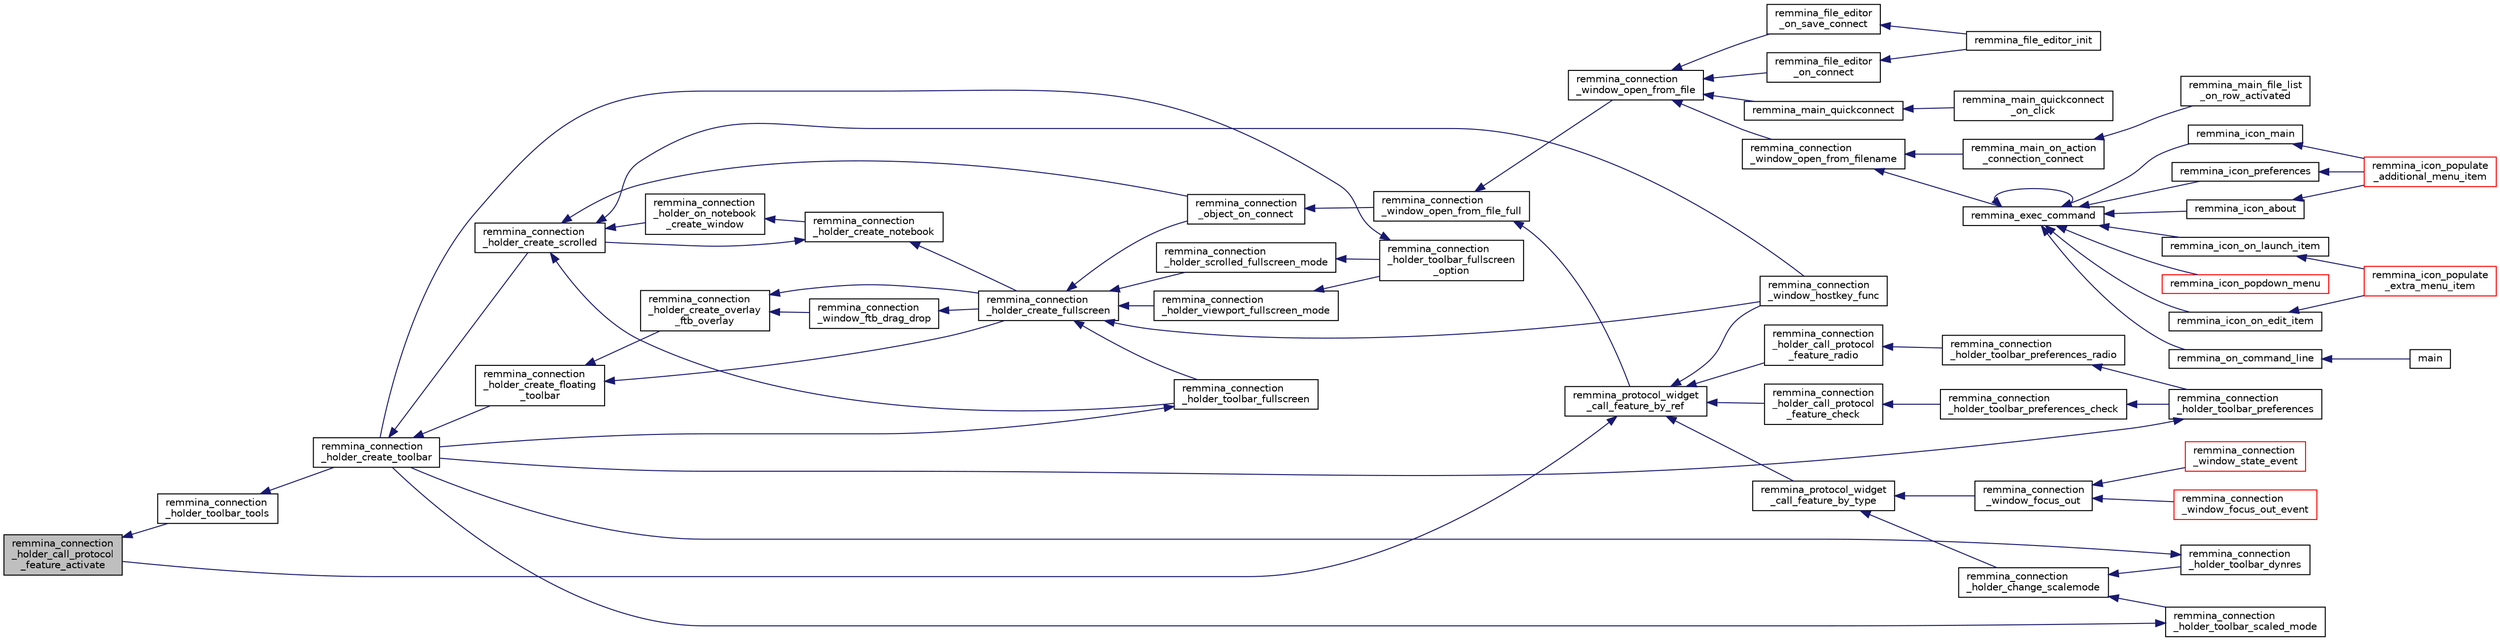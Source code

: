 digraph "remmina_connection_holder_call_protocol_feature_activate"
{
  edge [fontname="Helvetica",fontsize="10",labelfontname="Helvetica",labelfontsize="10"];
  node [fontname="Helvetica",fontsize="10",shape=record];
  rankdir="LR";
  Node519 [label="remmina_connection\l_holder_call_protocol\l_feature_activate",height=0.2,width=0.4,color="black", fillcolor="grey75", style="filled", fontcolor="black"];
  Node519 -> Node520 [dir="back",color="midnightblue",fontsize="10",style="solid",fontname="Helvetica"];
  Node520 [label="remmina_connection\l_holder_toolbar_tools",height=0.2,width=0.4,color="black", fillcolor="white", style="filled",URL="$remmina__connection__window_8c.html#a51cc0b2274049920f67c71047bd76213"];
  Node520 -> Node521 [dir="back",color="midnightblue",fontsize="10",style="solid",fontname="Helvetica"];
  Node521 [label="remmina_connection\l_holder_create_toolbar",height=0.2,width=0.4,color="black", fillcolor="white", style="filled",URL="$remmina__connection__window_8c.html#af8138da72278e9e9000276e08a6fd984"];
  Node521 -> Node522 [dir="back",color="midnightblue",fontsize="10",style="solid",fontname="Helvetica"];
  Node522 [label="remmina_connection\l_holder_create_floating\l_toolbar",height=0.2,width=0.4,color="black", fillcolor="white", style="filled",URL="$remmina__connection__window_8c.html#a967dca6c1876afc3e6bcb763f9709d43"];
  Node522 -> Node523 [dir="back",color="midnightblue",fontsize="10",style="solid",fontname="Helvetica"];
  Node523 [label="remmina_connection\l_holder_create_overlay\l_ftb_overlay",height=0.2,width=0.4,color="black", fillcolor="white", style="filled",URL="$remmina__connection__window_8c.html#ab2edcb806312b3367c70fbb13c383ae0"];
  Node523 -> Node524 [dir="back",color="midnightblue",fontsize="10",style="solid",fontname="Helvetica"];
  Node524 [label="remmina_connection\l_window_ftb_drag_drop",height=0.2,width=0.4,color="black", fillcolor="white", style="filled",URL="$remmina__connection__window_8c.html#a15c9b2bd929f8f2bb64d0bb6fa60f067"];
  Node524 -> Node525 [dir="back",color="midnightblue",fontsize="10",style="solid",fontname="Helvetica"];
  Node525 [label="remmina_connection\l_holder_create_fullscreen",height=0.2,width=0.4,color="black", fillcolor="white", style="filled",URL="$remmina__connection__window_8c.html#ae67ca4d276339723c1ff87fc224eaccf"];
  Node525 -> Node526 [dir="back",color="midnightblue",fontsize="10",style="solid",fontname="Helvetica"];
  Node526 [label="remmina_connection\l_holder_toolbar_fullscreen",height=0.2,width=0.4,color="black", fillcolor="white", style="filled",URL="$remmina__connection__window_8c.html#a02ac20f50f1b7b816bd7208127efdbee"];
  Node526 -> Node521 [dir="back",color="midnightblue",fontsize="10",style="solid",fontname="Helvetica"];
  Node525 -> Node527 [dir="back",color="midnightblue",fontsize="10",style="solid",fontname="Helvetica"];
  Node527 [label="remmina_connection\l_holder_viewport_fullscreen_mode",height=0.2,width=0.4,color="black", fillcolor="white", style="filled",URL="$remmina__connection__window_8c.html#a0e99d0ff8c39f2c6de508eee9ef498c5"];
  Node527 -> Node528 [dir="back",color="midnightblue",fontsize="10",style="solid",fontname="Helvetica"];
  Node528 [label="remmina_connection\l_holder_toolbar_fullscreen\l_option",height=0.2,width=0.4,color="black", fillcolor="white", style="filled",URL="$remmina__connection__window_8c.html#a1415cdcbed0e6fe9a7978586bf132207"];
  Node528 -> Node521 [dir="back",color="midnightblue",fontsize="10",style="solid",fontname="Helvetica"];
  Node525 -> Node529 [dir="back",color="midnightblue",fontsize="10",style="solid",fontname="Helvetica"];
  Node529 [label="remmina_connection\l_holder_scrolled_fullscreen_mode",height=0.2,width=0.4,color="black", fillcolor="white", style="filled",URL="$remmina__connection__window_8c.html#aa25cae5c0e15e13b817b925e42a044a9"];
  Node529 -> Node528 [dir="back",color="midnightblue",fontsize="10",style="solid",fontname="Helvetica"];
  Node525 -> Node530 [dir="back",color="midnightblue",fontsize="10",style="solid",fontname="Helvetica"];
  Node530 [label="remmina_connection\l_window_hostkey_func",height=0.2,width=0.4,color="black", fillcolor="white", style="filled",URL="$remmina__connection__window_8c.html#abef663d930076deb3105f86dabe2a9c3"];
  Node525 -> Node531 [dir="back",color="midnightblue",fontsize="10",style="solid",fontname="Helvetica"];
  Node531 [label="remmina_connection\l_object_on_connect",height=0.2,width=0.4,color="black", fillcolor="white", style="filled",URL="$remmina__connection__window_8c.html#a0ad685a873ecef95ec13caba17e0c22e"];
  Node531 -> Node532 [dir="back",color="midnightblue",fontsize="10",style="solid",fontname="Helvetica"];
  Node532 [label="remmina_connection\l_window_open_from_file_full",height=0.2,width=0.4,color="black", fillcolor="white", style="filled",URL="$remmina__connection__window_8h.html#adbf2b670ca3bae96a99cb0b36021a961"];
  Node532 -> Node533 [dir="back",color="midnightblue",fontsize="10",style="solid",fontname="Helvetica"];
  Node533 [label="remmina_connection\l_window_open_from_file",height=0.2,width=0.4,color="black", fillcolor="white", style="filled",URL="$remmina__connection__window_8h.html#a1c7f722a89609523cc4de079cc82f23c"];
  Node533 -> Node534 [dir="back",color="midnightblue",fontsize="10",style="solid",fontname="Helvetica"];
  Node534 [label="remmina_connection\l_window_open_from_filename",height=0.2,width=0.4,color="black", fillcolor="white", style="filled",URL="$remmina__connection__window_8h.html#ab0ed27ef360efc7d92906cbabf9da5db"];
  Node534 -> Node535 [dir="back",color="midnightblue",fontsize="10",style="solid",fontname="Helvetica"];
  Node535 [label="remmina_exec_command",height=0.2,width=0.4,color="black", fillcolor="white", style="filled",URL="$remmina__exec_8h.html#a424cabdcff647797061e7482049d62a7"];
  Node535 -> Node536 [dir="back",color="midnightblue",fontsize="10",style="solid",fontname="Helvetica"];
  Node536 [label="remmina_on_command_line",height=0.2,width=0.4,color="black", fillcolor="white", style="filled",URL="$remmina_8c.html#aeb286fc5bd52ab5382ab8cb495dc2914"];
  Node536 -> Node537 [dir="back",color="midnightblue",fontsize="10",style="solid",fontname="Helvetica"];
  Node537 [label="main",height=0.2,width=0.4,color="black", fillcolor="white", style="filled",URL="$remmina_8c.html#a0ddf1224851353fc92bfbff6f499fa97"];
  Node535 -> Node535 [dir="back",color="midnightblue",fontsize="10",style="solid",fontname="Helvetica"];
  Node535 -> Node538 [dir="back",color="midnightblue",fontsize="10",style="solid",fontname="Helvetica"];
  Node538 [label="remmina_icon_main",height=0.2,width=0.4,color="black", fillcolor="white", style="filled",URL="$remmina__icon_8c.html#a920476110ab6410c8fc8cf734109e497"];
  Node538 -> Node539 [dir="back",color="midnightblue",fontsize="10",style="solid",fontname="Helvetica"];
  Node539 [label="remmina_icon_populate\l_additional_menu_item",height=0.2,width=0.4,color="red", fillcolor="white", style="filled",URL="$remmina__icon_8c.html#a8aaf73ed94cf20dcce1c7be26262cb56"];
  Node535 -> Node549 [dir="back",color="midnightblue",fontsize="10",style="solid",fontname="Helvetica"];
  Node549 [label="remmina_icon_preferences",height=0.2,width=0.4,color="black", fillcolor="white", style="filled",URL="$remmina__icon_8c.html#ad3b0e3d12e4854eae05b1afea19da404"];
  Node549 -> Node539 [dir="back",color="midnightblue",fontsize="10",style="solid",fontname="Helvetica"];
  Node535 -> Node550 [dir="back",color="midnightblue",fontsize="10",style="solid",fontname="Helvetica"];
  Node550 [label="remmina_icon_about",height=0.2,width=0.4,color="black", fillcolor="white", style="filled",URL="$remmina__icon_8c.html#a5cdf1958ef01e49889bcee2e90e2cf71"];
  Node550 -> Node539 [dir="back",color="midnightblue",fontsize="10",style="solid",fontname="Helvetica"];
  Node535 -> Node551 [dir="back",color="midnightblue",fontsize="10",style="solid",fontname="Helvetica"];
  Node551 [label="remmina_icon_on_launch_item",height=0.2,width=0.4,color="black", fillcolor="white", style="filled",URL="$remmina__icon_8c.html#ad1699688680e12abcfd5c74dd2f76d83"];
  Node551 -> Node552 [dir="back",color="midnightblue",fontsize="10",style="solid",fontname="Helvetica"];
  Node552 [label="remmina_icon_populate\l_extra_menu_item",height=0.2,width=0.4,color="red", fillcolor="white", style="filled",URL="$remmina__icon_8c.html#a2847311861df3a2f1c8bbcd35cf3fd6f"];
  Node535 -> Node554 [dir="back",color="midnightblue",fontsize="10",style="solid",fontname="Helvetica"];
  Node554 [label="remmina_icon_on_edit_item",height=0.2,width=0.4,color="black", fillcolor="white", style="filled",URL="$remmina__icon_8c.html#af8708120906a8dc41a7998ebf9ecd129"];
  Node554 -> Node552 [dir="back",color="midnightblue",fontsize="10",style="solid",fontname="Helvetica"];
  Node535 -> Node555 [dir="back",color="midnightblue",fontsize="10",style="solid",fontname="Helvetica"];
  Node555 [label="remmina_icon_popdown_menu",height=0.2,width=0.4,color="red", fillcolor="white", style="filled",URL="$remmina__icon_8c.html#a444be76e3c3a065279c5f9abc7fae833"];
  Node534 -> Node556 [dir="back",color="midnightblue",fontsize="10",style="solid",fontname="Helvetica"];
  Node556 [label="remmina_main_on_action\l_connection_connect",height=0.2,width=0.4,color="black", fillcolor="white", style="filled",URL="$remmina__main_8c.html#ae023d1cb099a4f7bee79f13760566cbf"];
  Node556 -> Node557 [dir="back",color="midnightblue",fontsize="10",style="solid",fontname="Helvetica"];
  Node557 [label="remmina_main_file_list\l_on_row_activated",height=0.2,width=0.4,color="black", fillcolor="white", style="filled",URL="$remmina__main_8c.html#aba1a89a2400c5cc8373c6bd34602ac10"];
  Node533 -> Node558 [dir="back",color="midnightblue",fontsize="10",style="solid",fontname="Helvetica"];
  Node558 [label="remmina_file_editor\l_on_connect",height=0.2,width=0.4,color="black", fillcolor="white", style="filled",URL="$remmina__file__editor_8c.html#a73b8581fd1fd77532b748d91a2951f25"];
  Node558 -> Node542 [dir="back",color="midnightblue",fontsize="10",style="solid",fontname="Helvetica"];
  Node542 [label="remmina_file_editor_init",height=0.2,width=0.4,color="black", fillcolor="white", style="filled",URL="$remmina__file__editor_8c.html#a9afd8d41c66f547320930eb331f3124d"];
  Node533 -> Node543 [dir="back",color="midnightblue",fontsize="10",style="solid",fontname="Helvetica"];
  Node543 [label="remmina_file_editor\l_on_save_connect",height=0.2,width=0.4,color="black", fillcolor="white", style="filled",URL="$remmina__file__editor_8c.html#a57224f3f69f04f398de563b71be6b18e"];
  Node543 -> Node542 [dir="back",color="midnightblue",fontsize="10",style="solid",fontname="Helvetica"];
  Node533 -> Node559 [dir="back",color="midnightblue",fontsize="10",style="solid",fontname="Helvetica"];
  Node559 [label="remmina_main_quickconnect",height=0.2,width=0.4,color="black", fillcolor="white", style="filled",URL="$remmina__main_8c.html#a802458852abacebfb16f1f4295806a01"];
  Node559 -> Node560 [dir="back",color="midnightblue",fontsize="10",style="solid",fontname="Helvetica"];
  Node560 [label="remmina_main_quickconnect\l_on_click",height=0.2,width=0.4,color="black", fillcolor="white", style="filled",URL="$remmina__main_8c.html#a210e9e04c7c97cc86412044de31f659d"];
  Node532 -> Node561 [dir="back",color="midnightblue",fontsize="10",style="solid",fontname="Helvetica"];
  Node561 [label="remmina_protocol_widget\l_call_feature_by_ref",height=0.2,width=0.4,color="black", fillcolor="white", style="filled",URL="$remmina__protocol__widget_8h.html#a605b69a9aa4393024369cc5070488692"];
  Node561 -> Node562 [dir="back",color="midnightblue",fontsize="10",style="solid",fontname="Helvetica"];
  Node562 [label="remmina_connection\l_holder_call_protocol\l_feature_radio",height=0.2,width=0.4,color="black", fillcolor="white", style="filled",URL="$remmina__connection__window_8c.html#a86280cb973101817f7410af393bc2f98"];
  Node562 -> Node563 [dir="back",color="midnightblue",fontsize="10",style="solid",fontname="Helvetica"];
  Node563 [label="remmina_connection\l_holder_toolbar_preferences_radio",height=0.2,width=0.4,color="black", fillcolor="white", style="filled",URL="$remmina__connection__window_8c.html#a1ddab4aacc284c606ab237eae9c0b5a9"];
  Node563 -> Node564 [dir="back",color="midnightblue",fontsize="10",style="solid",fontname="Helvetica"];
  Node564 [label="remmina_connection\l_holder_toolbar_preferences",height=0.2,width=0.4,color="black", fillcolor="white", style="filled",URL="$remmina__connection__window_8c.html#a78ec7d6e66d6e6569c1a9a0230c74bc8"];
  Node564 -> Node521 [dir="back",color="midnightblue",fontsize="10",style="solid",fontname="Helvetica"];
  Node561 -> Node565 [dir="back",color="midnightblue",fontsize="10",style="solid",fontname="Helvetica"];
  Node565 [label="remmina_connection\l_holder_call_protocol\l_feature_check",height=0.2,width=0.4,color="black", fillcolor="white", style="filled",URL="$remmina__connection__window_8c.html#a8d924ded7fe147df8b5f113e2fb1d6e7"];
  Node565 -> Node566 [dir="back",color="midnightblue",fontsize="10",style="solid",fontname="Helvetica"];
  Node566 [label="remmina_connection\l_holder_toolbar_preferences_check",height=0.2,width=0.4,color="black", fillcolor="white", style="filled",URL="$remmina__connection__window_8c.html#ada0dce340f5f1484c496a2357e8a2c69"];
  Node566 -> Node564 [dir="back",color="midnightblue",fontsize="10",style="solid",fontname="Helvetica"];
  Node561 -> Node519 [dir="back",color="midnightblue",fontsize="10",style="solid",fontname="Helvetica"];
  Node561 -> Node530 [dir="back",color="midnightblue",fontsize="10",style="solid",fontname="Helvetica"];
  Node561 -> Node567 [dir="back",color="midnightblue",fontsize="10",style="solid",fontname="Helvetica"];
  Node567 [label="remmina_protocol_widget\l_call_feature_by_type",height=0.2,width=0.4,color="black", fillcolor="white", style="filled",URL="$remmina__protocol__widget_8h.html#a6a630e96e5b914d60d678ae8eaad4cd9"];
  Node567 -> Node568 [dir="back",color="midnightblue",fontsize="10",style="solid",fontname="Helvetica"];
  Node568 [label="remmina_connection\l_holder_change_scalemode",height=0.2,width=0.4,color="black", fillcolor="white", style="filled",URL="$remmina__connection__window_8c.html#a5565ebedf82eb9f2d54b7f447b4c930e"];
  Node568 -> Node569 [dir="back",color="midnightblue",fontsize="10",style="solid",fontname="Helvetica"];
  Node569 [label="remmina_connection\l_holder_toolbar_dynres",height=0.2,width=0.4,color="black", fillcolor="white", style="filled",URL="$remmina__connection__window_8c.html#a576e3800c7371f63b27e3832848ac4e5"];
  Node569 -> Node521 [dir="back",color="midnightblue",fontsize="10",style="solid",fontname="Helvetica"];
  Node568 -> Node570 [dir="back",color="midnightblue",fontsize="10",style="solid",fontname="Helvetica"];
  Node570 [label="remmina_connection\l_holder_toolbar_scaled_mode",height=0.2,width=0.4,color="black", fillcolor="white", style="filled",URL="$remmina__connection__window_8c.html#ad6136dd7c0867a5a5f1c0b0645632ee4"];
  Node570 -> Node521 [dir="back",color="midnightblue",fontsize="10",style="solid",fontname="Helvetica"];
  Node567 -> Node571 [dir="back",color="midnightblue",fontsize="10",style="solid",fontname="Helvetica"];
  Node571 [label="remmina_connection\l_window_focus_out",height=0.2,width=0.4,color="black", fillcolor="white", style="filled",URL="$remmina__connection__window_8c.html#a8c242e0a7ee57ed79099c330d696b43f"];
  Node571 -> Node572 [dir="back",color="midnightblue",fontsize="10",style="solid",fontname="Helvetica"];
  Node572 [label="remmina_connection\l_window_focus_out_event",height=0.2,width=0.4,color="red", fillcolor="white", style="filled",URL="$remmina__connection__window_8c.html#a539828a1dd435bee083d82136691176c"];
  Node571 -> Node577 [dir="back",color="midnightblue",fontsize="10",style="solid",fontname="Helvetica"];
  Node577 [label="remmina_connection\l_window_state_event",height=0.2,width=0.4,color="red", fillcolor="white", style="filled",URL="$remmina__connection__window_8c.html#a174d5b1e983a96c98aae2e8078f462bd"];
  Node523 -> Node525 [dir="back",color="midnightblue",fontsize="10",style="solid",fontname="Helvetica"];
  Node522 -> Node525 [dir="back",color="midnightblue",fontsize="10",style="solid",fontname="Helvetica"];
  Node521 -> Node574 [dir="back",color="midnightblue",fontsize="10",style="solid",fontname="Helvetica"];
  Node574 [label="remmina_connection\l_holder_create_scrolled",height=0.2,width=0.4,color="black", fillcolor="white", style="filled",URL="$remmina__connection__window_8c.html#a57b3656c37df65d276ddd50a16906dc7"];
  Node574 -> Node526 [dir="back",color="midnightblue",fontsize="10",style="solid",fontname="Helvetica"];
  Node574 -> Node575 [dir="back",color="midnightblue",fontsize="10",style="solid",fontname="Helvetica"];
  Node575 [label="remmina_connection\l_holder_on_notebook\l_create_window",height=0.2,width=0.4,color="black", fillcolor="white", style="filled",URL="$remmina__connection__window_8c.html#a2f5fc595c1aad851962aa58e2009bcce"];
  Node575 -> Node576 [dir="back",color="midnightblue",fontsize="10",style="solid",fontname="Helvetica"];
  Node576 [label="remmina_connection\l_holder_create_notebook",height=0.2,width=0.4,color="black", fillcolor="white", style="filled",URL="$remmina__connection__window_8c.html#ae616dc409c5775dc73d9a83c1f081705"];
  Node576 -> Node574 [dir="back",color="midnightblue",fontsize="10",style="solid",fontname="Helvetica"];
  Node576 -> Node525 [dir="back",color="midnightblue",fontsize="10",style="solid",fontname="Helvetica"];
  Node574 -> Node530 [dir="back",color="midnightblue",fontsize="10",style="solid",fontname="Helvetica"];
  Node574 -> Node531 [dir="back",color="midnightblue",fontsize="10",style="solid",fontname="Helvetica"];
}
